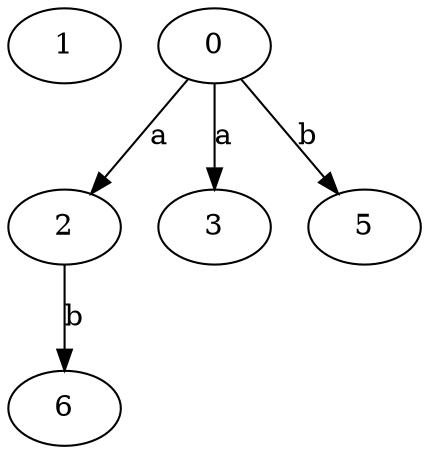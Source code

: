strict digraph  {
1;
2;
0;
3;
5;
6;
2 -> 6  [label=b];
0 -> 2  [label=a];
0 -> 3  [label=a];
0 -> 5  [label=b];
}
